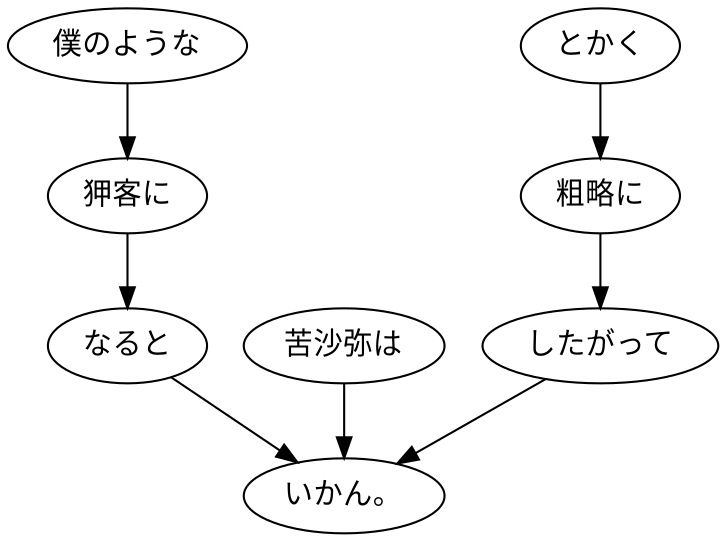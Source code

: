 digraph graph2456 {
	node0 [label="僕のような"];
	node1 [label="狎客に"];
	node2 [label="なると"];
	node3 [label="苦沙弥は"];
	node4 [label="とかく"];
	node5 [label="粗略に"];
	node6 [label="したがって"];
	node7 [label="いかん。"];
	node0 -> node1;
	node1 -> node2;
	node2 -> node7;
	node3 -> node7;
	node4 -> node5;
	node5 -> node6;
	node6 -> node7;
}
